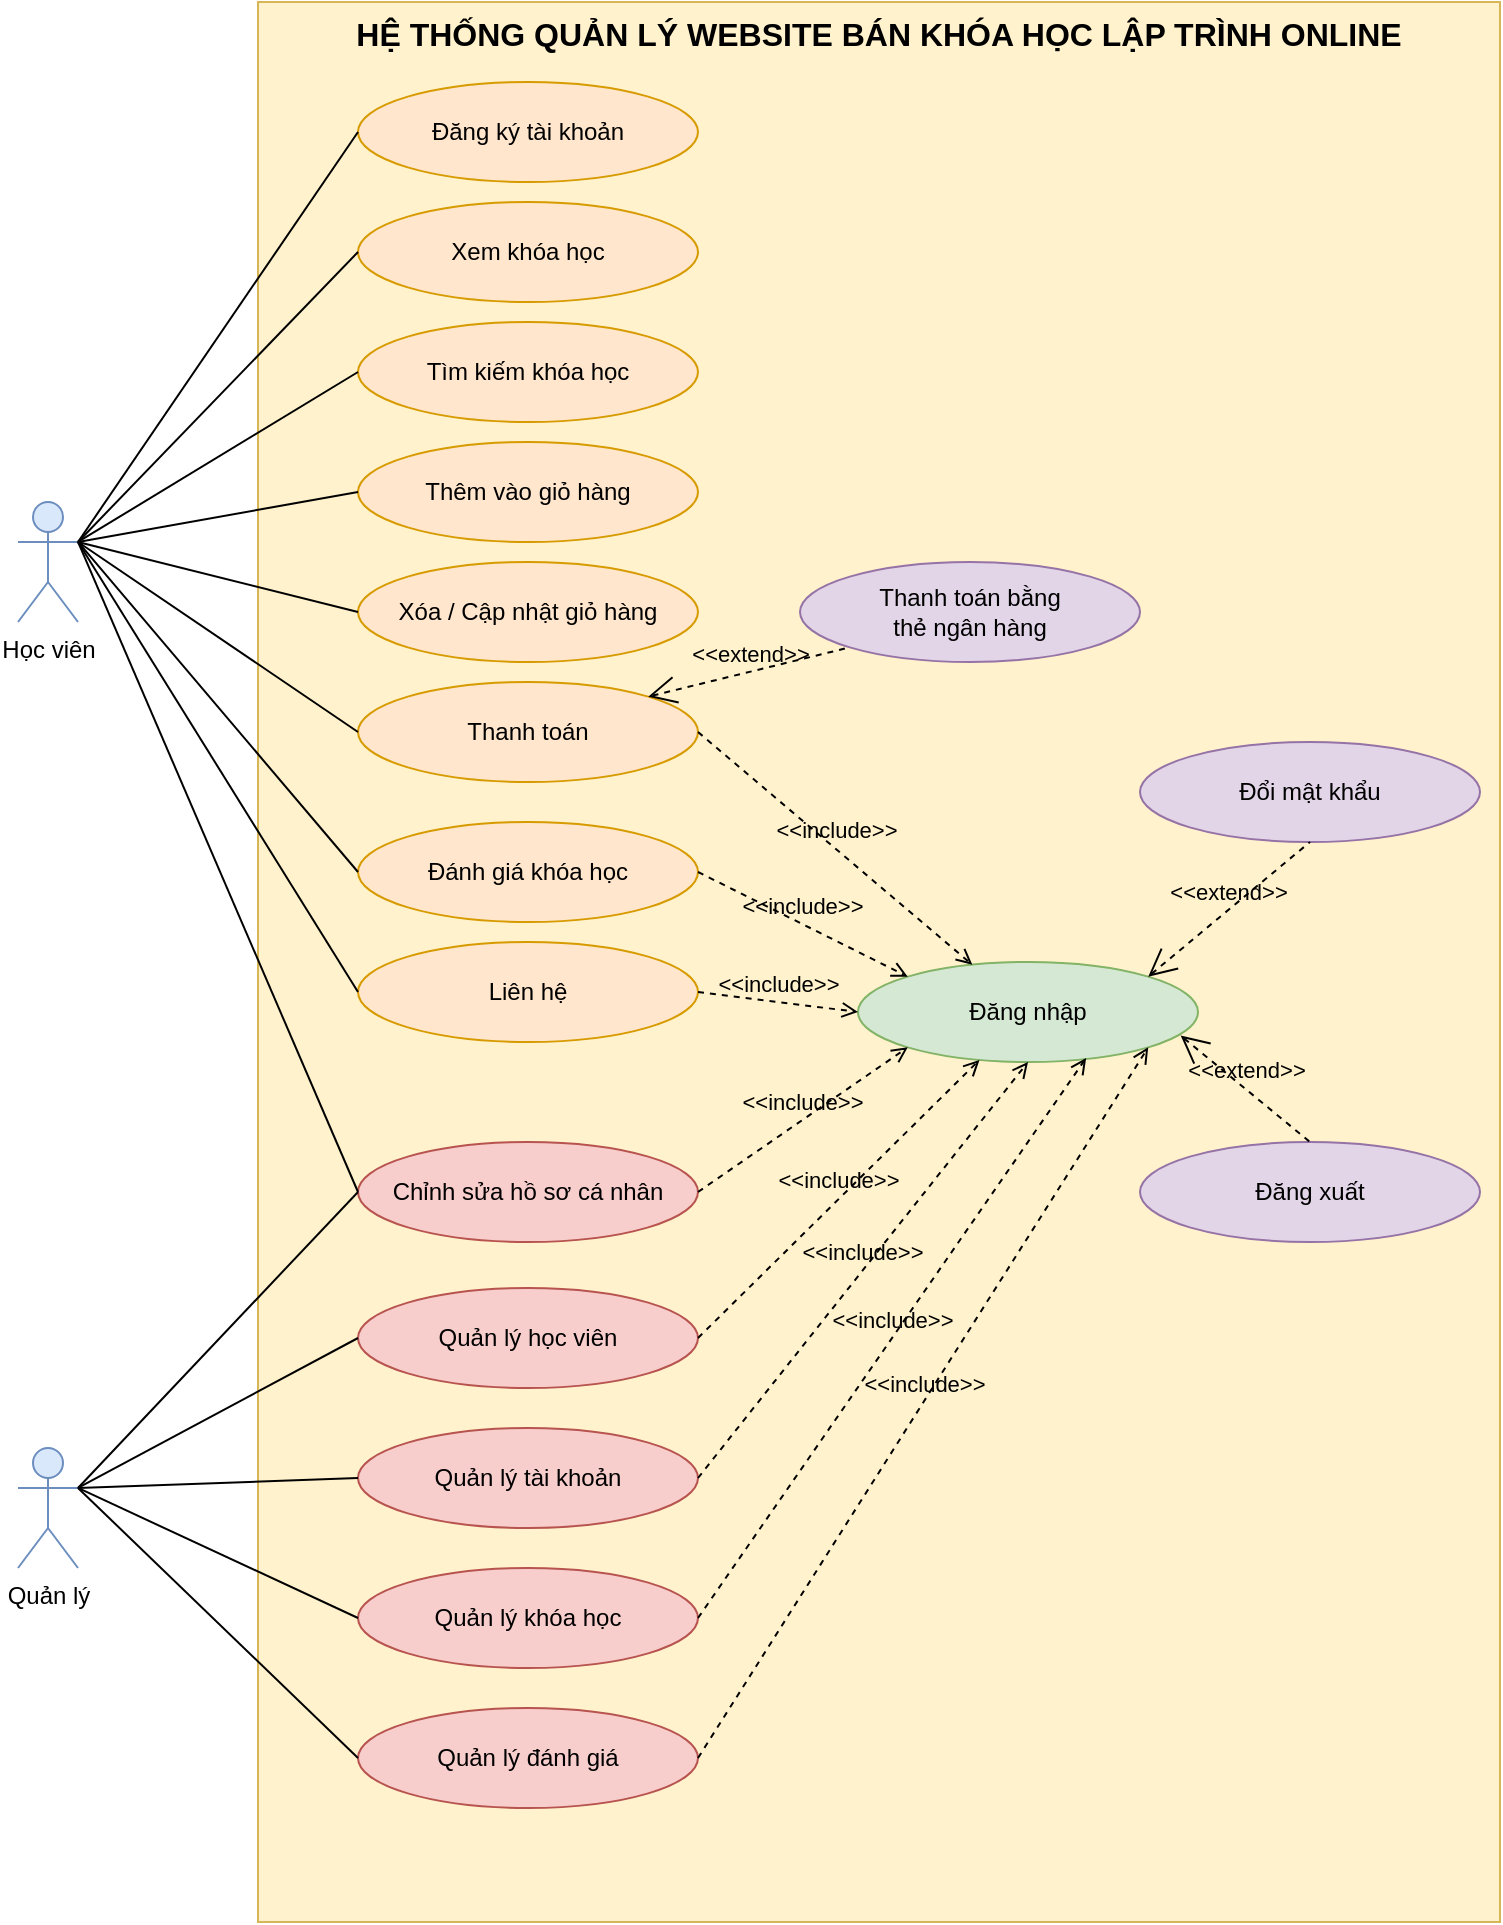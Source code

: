 <mxfile version="22.1.5" type="device">
  <diagram name="Page-1" id="4OXRA6D--3UBGRX-pUJT">
    <mxGraphModel dx="1173" dy="626" grid="1" gridSize="10" guides="1" tooltips="1" connect="1" arrows="1" fold="1" page="1" pageScale="1" pageWidth="850" pageHeight="1100" math="0" shadow="0">
      <root>
        <mxCell id="0" />
        <mxCell id="1" parent="0" />
        <mxCell id="fEgH8-3_-7dUsqVPmE_T-2" value="Quản lý" style="shape=umlActor;verticalLabelPosition=bottom;verticalAlign=top;html=1;fillColor=#dae8fc;strokeColor=#6c8ebf;" parent="1" vertex="1">
          <mxGeometry x="59" y="783" width="30" height="60" as="geometry" />
        </mxCell>
        <mxCell id="LqatEgSMIikT_ZOzgRX4-15" value="&lt;font style=&quot;font-size: 16px;&quot;&gt;HỆ THỐNG QUẢN LÝ WEBSITE BÁN KHÓA HỌC LẬP TRÌNH ONLINE&lt;/font&gt;" style="shape=rect;html=1;verticalAlign=top;fontStyle=1;whiteSpace=wrap;align=center;fillColor=#fff2cc;strokeColor=#d6b656;" parent="1" vertex="1">
          <mxGeometry x="179" y="60" width="621" height="960" as="geometry" />
        </mxCell>
        <mxCell id="LqatEgSMIikT_ZOzgRX4-16" value="Đăng ký tài khoản" style="ellipse;whiteSpace=wrap;html=1;fillColor=#ffe6cc;strokeColor=#d79b00;" parent="1" vertex="1">
          <mxGeometry x="229" y="100" width="170" height="50" as="geometry" />
        </mxCell>
        <mxCell id="LqatEgSMIikT_ZOzgRX4-17" value="Thêm vào giỏ hàng" style="ellipse;whiteSpace=wrap;html=1;fillColor=#ffe6cc;strokeColor=#d79b00;" parent="1" vertex="1">
          <mxGeometry x="229" y="280" width="170" height="50" as="geometry" />
        </mxCell>
        <mxCell id="LqatEgSMIikT_ZOzgRX4-18" value="Đánh giá khóa học" style="ellipse;whiteSpace=wrap;html=1;fillColor=#ffe6cc;strokeColor=#d79b00;" parent="1" vertex="1">
          <mxGeometry x="229" y="470" width="170" height="50" as="geometry" />
        </mxCell>
        <mxCell id="LqatEgSMIikT_ZOzgRX4-19" value="Liên hệ" style="ellipse;whiteSpace=wrap;html=1;fillColor=#ffe6cc;strokeColor=#d79b00;" parent="1" vertex="1">
          <mxGeometry x="229" y="530" width="170" height="50" as="geometry" />
        </mxCell>
        <mxCell id="LqatEgSMIikT_ZOzgRX4-20" value="Chỉnh sửa hồ sơ cá nhân" style="ellipse;whiteSpace=wrap;html=1;fillColor=#f8cecc;strokeColor=#b85450;" parent="1" vertex="1">
          <mxGeometry x="229" y="630" width="170" height="50" as="geometry" />
        </mxCell>
        <mxCell id="LqatEgSMIikT_ZOzgRX4-21" value="Quản lý học viên" style="ellipse;whiteSpace=wrap;html=1;fillColor=#f8cecc;strokeColor=#b85450;" parent="1" vertex="1">
          <mxGeometry x="229" y="703" width="170" height="50" as="geometry" />
        </mxCell>
        <mxCell id="LqatEgSMIikT_ZOzgRX4-22" value="Quản lý tài khoản" style="ellipse;whiteSpace=wrap;html=1;fillColor=#f8cecc;strokeColor=#b85450;" parent="1" vertex="1">
          <mxGeometry x="229" y="773" width="170" height="50" as="geometry" />
        </mxCell>
        <mxCell id="LqatEgSMIikT_ZOzgRX4-23" value="Quản lý khóa học" style="ellipse;whiteSpace=wrap;html=1;fillColor=#f8cecc;strokeColor=#b85450;" parent="1" vertex="1">
          <mxGeometry x="229" y="843" width="170" height="50" as="geometry" />
        </mxCell>
        <mxCell id="LqatEgSMIikT_ZOzgRX4-24" value="Quản lý đánh giá" style="ellipse;whiteSpace=wrap;html=1;fillColor=#f8cecc;strokeColor=#b85450;" parent="1" vertex="1">
          <mxGeometry x="229" y="913" width="170" height="50" as="geometry" />
        </mxCell>
        <mxCell id="LqatEgSMIikT_ZOzgRX4-25" value="Đăng nhập" style="ellipse;whiteSpace=wrap;html=1;fillColor=#d5e8d4;strokeColor=#82b366;" parent="1" vertex="1">
          <mxGeometry x="479" y="540" width="170" height="50" as="geometry" />
        </mxCell>
        <mxCell id="LqatEgSMIikT_ZOzgRX4-26" value="Học viên" style="shape=umlActor;verticalLabelPosition=bottom;verticalAlign=top;html=1;fillColor=#dae8fc;strokeColor=#6c8ebf;" parent="1" vertex="1">
          <mxGeometry x="59" y="310" width="30" height="60" as="geometry" />
        </mxCell>
        <mxCell id="LqatEgSMIikT_ZOzgRX4-28" value="" style="edgeStyle=none;html=1;endArrow=none;verticalAlign=bottom;rounded=0;entryX=0;entryY=0.5;entryDx=0;entryDy=0;exitX=1;exitY=0.333;exitDx=0;exitDy=0;exitPerimeter=0;" parent="1" source="LqatEgSMIikT_ZOzgRX4-26" target="LqatEgSMIikT_ZOzgRX4-16" edge="1">
          <mxGeometry width="160" relative="1" as="geometry">
            <mxPoint x="139" y="240" as="sourcePoint" />
            <mxPoint x="419" y="420" as="targetPoint" />
          </mxGeometry>
        </mxCell>
        <mxCell id="LqatEgSMIikT_ZOzgRX4-29" value="" style="edgeStyle=none;html=1;endArrow=none;verticalAlign=bottom;rounded=0;entryX=0;entryY=0.5;entryDx=0;entryDy=0;exitX=1;exitY=0.333;exitDx=0;exitDy=0;exitPerimeter=0;" parent="1" source="LqatEgSMIikT_ZOzgRX4-26" target="LqatEgSMIikT_ZOzgRX4-17" edge="1">
          <mxGeometry width="160" relative="1" as="geometry">
            <mxPoint x="99" y="190" as="sourcePoint" />
            <mxPoint x="239" y="145" as="targetPoint" />
          </mxGeometry>
        </mxCell>
        <mxCell id="LqatEgSMIikT_ZOzgRX4-30" value="" style="edgeStyle=none;html=1;endArrow=none;verticalAlign=bottom;rounded=0;entryX=0;entryY=0.5;entryDx=0;entryDy=0;exitX=1;exitY=0.333;exitDx=0;exitDy=0;exitPerimeter=0;" parent="1" source="LqatEgSMIikT_ZOzgRX4-26" target="LqatEgSMIikT_ZOzgRX4-18" edge="1">
          <mxGeometry width="160" relative="1" as="geometry">
            <mxPoint x="109" y="200" as="sourcePoint" />
            <mxPoint x="249" y="155" as="targetPoint" />
          </mxGeometry>
        </mxCell>
        <mxCell id="LqatEgSMIikT_ZOzgRX4-31" value="" style="edgeStyle=none;html=1;endArrow=none;verticalAlign=bottom;rounded=0;entryX=0;entryY=0.5;entryDx=0;entryDy=0;exitX=1;exitY=0.333;exitDx=0;exitDy=0;exitPerimeter=0;" parent="1" source="LqatEgSMIikT_ZOzgRX4-26" target="LqatEgSMIikT_ZOzgRX4-19" edge="1">
          <mxGeometry width="160" relative="1" as="geometry">
            <mxPoint x="119" y="210" as="sourcePoint" />
            <mxPoint x="259" y="165" as="targetPoint" />
          </mxGeometry>
        </mxCell>
        <mxCell id="LqatEgSMIikT_ZOzgRX4-32" value="" style="edgeStyle=none;html=1;endArrow=none;verticalAlign=bottom;rounded=0;entryX=0;entryY=0.5;entryDx=0;entryDy=0;exitX=1;exitY=0.333;exitDx=0;exitDy=0;exitPerimeter=0;" parent="1" source="LqatEgSMIikT_ZOzgRX4-26" target="LqatEgSMIikT_ZOzgRX4-20" edge="1">
          <mxGeometry width="160" relative="1" as="geometry">
            <mxPoint x="129" y="220" as="sourcePoint" />
            <mxPoint x="269" y="175" as="targetPoint" />
          </mxGeometry>
        </mxCell>
        <mxCell id="LqatEgSMIikT_ZOzgRX4-33" value="" style="edgeStyle=none;html=1;endArrow=none;verticalAlign=bottom;rounded=0;entryX=0;entryY=0.5;entryDx=0;entryDy=0;exitX=1;exitY=0.333;exitDx=0;exitDy=0;exitPerimeter=0;" parent="1" source="fEgH8-3_-7dUsqVPmE_T-2" target="LqatEgSMIikT_ZOzgRX4-20" edge="1">
          <mxGeometry width="160" relative="1" as="geometry">
            <mxPoint x="139" y="500" as="sourcePoint" />
            <mxPoint x="279" y="455" as="targetPoint" />
          </mxGeometry>
        </mxCell>
        <mxCell id="LqatEgSMIikT_ZOzgRX4-34" value="" style="edgeStyle=none;html=1;endArrow=none;verticalAlign=bottom;rounded=0;entryX=0;entryY=0.5;entryDx=0;entryDy=0;exitX=1;exitY=0.333;exitDx=0;exitDy=0;exitPerimeter=0;" parent="1" source="fEgH8-3_-7dUsqVPmE_T-2" target="LqatEgSMIikT_ZOzgRX4-21" edge="1">
          <mxGeometry width="160" relative="1" as="geometry">
            <mxPoint x="29" y="973" as="sourcePoint" />
            <mxPoint x="169" y="928" as="targetPoint" />
          </mxGeometry>
        </mxCell>
        <mxCell id="LqatEgSMIikT_ZOzgRX4-35" value="" style="edgeStyle=none;html=1;endArrow=none;verticalAlign=bottom;rounded=0;entryX=0;entryY=0.5;entryDx=0;entryDy=0;exitX=1;exitY=0.333;exitDx=0;exitDy=0;exitPerimeter=0;" parent="1" source="fEgH8-3_-7dUsqVPmE_T-2" target="LqatEgSMIikT_ZOzgRX4-22" edge="1">
          <mxGeometry width="160" relative="1" as="geometry">
            <mxPoint x="39" y="983" as="sourcePoint" />
            <mxPoint x="179" y="938" as="targetPoint" />
          </mxGeometry>
        </mxCell>
        <mxCell id="LqatEgSMIikT_ZOzgRX4-36" value="" style="edgeStyle=none;html=1;endArrow=none;verticalAlign=bottom;rounded=0;entryX=0;entryY=0.5;entryDx=0;entryDy=0;exitX=1;exitY=0.333;exitDx=0;exitDy=0;exitPerimeter=0;" parent="1" source="fEgH8-3_-7dUsqVPmE_T-2" target="LqatEgSMIikT_ZOzgRX4-23" edge="1">
          <mxGeometry width="160" relative="1" as="geometry">
            <mxPoint x="49" y="993" as="sourcePoint" />
            <mxPoint x="189" y="948" as="targetPoint" />
          </mxGeometry>
        </mxCell>
        <mxCell id="LqatEgSMIikT_ZOzgRX4-37" value="" style="edgeStyle=none;html=1;endArrow=none;verticalAlign=bottom;rounded=0;entryX=0;entryY=0.5;entryDx=0;entryDy=0;exitX=1;exitY=0.333;exitDx=0;exitDy=0;exitPerimeter=0;" parent="1" source="fEgH8-3_-7dUsqVPmE_T-2" target="LqatEgSMIikT_ZOzgRX4-24" edge="1">
          <mxGeometry width="160" relative="1" as="geometry">
            <mxPoint x="59" y="1003" as="sourcePoint" />
            <mxPoint x="199" y="958" as="targetPoint" />
          </mxGeometry>
        </mxCell>
        <mxCell id="LqatEgSMIikT_ZOzgRX4-38" value="&amp;lt;&amp;lt;include&amp;gt;&amp;gt;" style="edgeStyle=none;html=1;endArrow=open;verticalAlign=bottom;dashed=1;labelBackgroundColor=none;rounded=0;entryX=0;entryY=0;entryDx=0;entryDy=0;exitX=1;exitY=0.5;exitDx=0;exitDy=0;" parent="1" source="LqatEgSMIikT_ZOzgRX4-18" target="LqatEgSMIikT_ZOzgRX4-25" edge="1">
          <mxGeometry width="160" relative="1" as="geometry">
            <mxPoint x="419" y="610" as="sourcePoint" />
            <mxPoint x="579" y="610" as="targetPoint" />
          </mxGeometry>
        </mxCell>
        <mxCell id="LqatEgSMIikT_ZOzgRX4-39" value="&amp;lt;&amp;lt;include&amp;gt;&amp;gt;" style="edgeStyle=none;html=1;endArrow=open;verticalAlign=bottom;dashed=1;labelBackgroundColor=none;rounded=0;entryX=0;entryY=0.5;entryDx=0;entryDy=0;exitX=1;exitY=0.5;exitDx=0;exitDy=0;" parent="1" source="LqatEgSMIikT_ZOzgRX4-19" target="LqatEgSMIikT_ZOzgRX4-25" edge="1">
          <mxGeometry width="160" relative="1" as="geometry">
            <mxPoint x="409" y="505" as="sourcePoint" />
            <mxPoint x="489" y="465" as="targetPoint" />
          </mxGeometry>
        </mxCell>
        <mxCell id="LqatEgSMIikT_ZOzgRX4-40" value="Xem khóa học" style="ellipse;whiteSpace=wrap;html=1;fillColor=#ffe6cc;strokeColor=#d79b00;" parent="1" vertex="1">
          <mxGeometry x="229" y="160" width="170" height="50" as="geometry" />
        </mxCell>
        <mxCell id="LqatEgSMIikT_ZOzgRX4-41" value="Thanh toán" style="ellipse;whiteSpace=wrap;html=1;fillColor=#ffe6cc;strokeColor=#d79b00;" parent="1" vertex="1">
          <mxGeometry x="229" y="400" width="170" height="50" as="geometry" />
        </mxCell>
        <mxCell id="LqatEgSMIikT_ZOzgRX4-42" value="Tìm kiếm khóa học" style="ellipse;whiteSpace=wrap;html=1;fillColor=#ffe6cc;strokeColor=#d79b00;" parent="1" vertex="1">
          <mxGeometry x="229" y="220" width="170" height="50" as="geometry" />
        </mxCell>
        <mxCell id="LqatEgSMIikT_ZOzgRX4-43" value="Xóa / Cập nhật giỏ hàng" style="ellipse;whiteSpace=wrap;html=1;fillColor=#ffe6cc;strokeColor=#d79b00;" parent="1" vertex="1">
          <mxGeometry x="229" y="340" width="170" height="50" as="geometry" />
        </mxCell>
        <mxCell id="LqatEgSMIikT_ZOzgRX4-44" value="" style="edgeStyle=none;html=1;endArrow=none;verticalAlign=bottom;rounded=0;exitX=1;exitY=0.333;exitDx=0;exitDy=0;exitPerimeter=0;entryX=0;entryY=0.5;entryDx=0;entryDy=0;" parent="1" source="LqatEgSMIikT_ZOzgRX4-26" target="LqatEgSMIikT_ZOzgRX4-40" edge="1">
          <mxGeometry width="160" relative="1" as="geometry">
            <mxPoint x="269" y="360" as="sourcePoint" />
            <mxPoint x="429" y="360" as="targetPoint" />
          </mxGeometry>
        </mxCell>
        <mxCell id="LqatEgSMIikT_ZOzgRX4-45" value="" style="edgeStyle=none;html=1;endArrow=none;verticalAlign=bottom;rounded=0;exitX=1;exitY=0.333;exitDx=0;exitDy=0;exitPerimeter=0;entryX=0;entryY=0.5;entryDx=0;entryDy=0;" parent="1" source="LqatEgSMIikT_ZOzgRX4-26" target="LqatEgSMIikT_ZOzgRX4-42" edge="1">
          <mxGeometry width="160" relative="1" as="geometry">
            <mxPoint x="269" y="360" as="sourcePoint" />
            <mxPoint x="429" y="360" as="targetPoint" />
          </mxGeometry>
        </mxCell>
        <mxCell id="LqatEgSMIikT_ZOzgRX4-46" value="" style="edgeStyle=none;html=1;endArrow=none;verticalAlign=bottom;rounded=0;exitX=1;exitY=0.333;exitDx=0;exitDy=0;exitPerimeter=0;entryX=0;entryY=0.5;entryDx=0;entryDy=0;" parent="1" source="LqatEgSMIikT_ZOzgRX4-26" target="LqatEgSMIikT_ZOzgRX4-43" edge="1">
          <mxGeometry width="160" relative="1" as="geometry">
            <mxPoint x="269" y="360" as="sourcePoint" />
            <mxPoint x="429" y="360" as="targetPoint" />
          </mxGeometry>
        </mxCell>
        <mxCell id="LqatEgSMIikT_ZOzgRX4-47" value="" style="edgeStyle=none;html=1;endArrow=none;verticalAlign=bottom;rounded=0;exitX=1;exitY=0.333;exitDx=0;exitDy=0;exitPerimeter=0;entryX=0;entryY=0.5;entryDx=0;entryDy=0;" parent="1" source="LqatEgSMIikT_ZOzgRX4-26" target="LqatEgSMIikT_ZOzgRX4-41" edge="1">
          <mxGeometry width="160" relative="1" as="geometry">
            <mxPoint x="269" y="360" as="sourcePoint" />
            <mxPoint x="429" y="360" as="targetPoint" />
          </mxGeometry>
        </mxCell>
        <mxCell id="LqatEgSMIikT_ZOzgRX4-49" value="&amp;lt;&amp;lt;include&amp;gt;&amp;gt;" style="edgeStyle=none;html=1;endArrow=open;verticalAlign=bottom;dashed=1;labelBackgroundColor=none;rounded=0;exitX=1;exitY=0.5;exitDx=0;exitDy=0;" parent="1" source="LqatEgSMIikT_ZOzgRX4-41" target="LqatEgSMIikT_ZOzgRX4-25" edge="1">
          <mxGeometry width="160" relative="1" as="geometry">
            <mxPoint x="330" y="470" as="sourcePoint" />
            <mxPoint x="490" y="470" as="targetPoint" />
          </mxGeometry>
        </mxCell>
        <mxCell id="LqatEgSMIikT_ZOzgRX4-50" value="&amp;lt;&amp;lt;include&amp;gt;&amp;gt;" style="edgeStyle=none;html=1;endArrow=open;verticalAlign=bottom;dashed=1;labelBackgroundColor=none;rounded=0;entryX=0;entryY=1;entryDx=0;entryDy=0;exitX=1;exitY=0.5;exitDx=0;exitDy=0;" parent="1" source="LqatEgSMIikT_ZOzgRX4-20" target="LqatEgSMIikT_ZOzgRX4-25" edge="1">
          <mxGeometry width="160" relative="1" as="geometry">
            <mxPoint x="330" y="530" as="sourcePoint" />
            <mxPoint x="490" y="530" as="targetPoint" />
          </mxGeometry>
        </mxCell>
        <mxCell id="LqatEgSMIikT_ZOzgRX4-53" value="&amp;lt;&amp;lt;include&amp;gt;&amp;gt;" style="edgeStyle=none;html=1;endArrow=open;verticalAlign=bottom;dashed=1;labelBackgroundColor=none;rounded=0;exitX=1;exitY=0.5;exitDx=0;exitDy=0;" parent="1" source="LqatEgSMIikT_ZOzgRX4-21" target="LqatEgSMIikT_ZOzgRX4-25" edge="1">
          <mxGeometry width="160" relative="1" as="geometry">
            <mxPoint x="300" y="740" as="sourcePoint" />
            <mxPoint x="460" y="740" as="targetPoint" />
          </mxGeometry>
        </mxCell>
        <mxCell id="LqatEgSMIikT_ZOzgRX4-54" value="&amp;lt;&amp;lt;include&amp;gt;&amp;gt;" style="edgeStyle=none;html=1;endArrow=open;verticalAlign=bottom;dashed=1;labelBackgroundColor=none;rounded=0;entryX=0.5;entryY=1;entryDx=0;entryDy=0;exitX=1;exitY=0.5;exitDx=0;exitDy=0;" parent="1" source="LqatEgSMIikT_ZOzgRX4-22" target="LqatEgSMIikT_ZOzgRX4-25" edge="1">
          <mxGeometry width="160" relative="1" as="geometry">
            <mxPoint x="300" y="740" as="sourcePoint" />
            <mxPoint x="460" y="740" as="targetPoint" />
          </mxGeometry>
        </mxCell>
        <mxCell id="Gzs30x1k5QGYR6AnLx_8-2" value="&amp;lt;&amp;lt;include&amp;gt;&amp;gt;" style="edgeStyle=none;html=1;endArrow=open;verticalAlign=bottom;dashed=1;labelBackgroundColor=none;rounded=0;entryX=0.671;entryY=0.96;entryDx=0;entryDy=0;entryPerimeter=0;exitX=1;exitY=0.5;exitDx=0;exitDy=0;" edge="1" parent="1" source="LqatEgSMIikT_ZOzgRX4-23" target="LqatEgSMIikT_ZOzgRX4-25">
          <mxGeometry width="160" relative="1" as="geometry">
            <mxPoint x="480" y="640" as="sourcePoint" />
            <mxPoint x="640" y="640" as="targetPoint" />
          </mxGeometry>
        </mxCell>
        <mxCell id="Gzs30x1k5QGYR6AnLx_8-3" value="&amp;lt;&amp;lt;include&amp;gt;&amp;gt;" style="edgeStyle=none;html=1;endArrow=open;verticalAlign=bottom;dashed=1;labelBackgroundColor=none;rounded=0;exitX=1;exitY=0.5;exitDx=0;exitDy=0;entryX=1;entryY=1;entryDx=0;entryDy=0;" edge="1" parent="1" source="LqatEgSMIikT_ZOzgRX4-24" target="LqatEgSMIikT_ZOzgRX4-25">
          <mxGeometry width="160" relative="1" as="geometry">
            <mxPoint x="480" y="740" as="sourcePoint" />
            <mxPoint x="640" y="740" as="targetPoint" />
          </mxGeometry>
        </mxCell>
        <mxCell id="Gzs30x1k5QGYR6AnLx_8-4" value="Đổi mật khẩu" style="ellipse;whiteSpace=wrap;html=1;fillColor=#e1d5e7;strokeColor=#9673a6;" vertex="1" parent="1">
          <mxGeometry x="620" y="430" width="170" height="50" as="geometry" />
        </mxCell>
        <mxCell id="Gzs30x1k5QGYR6AnLx_8-5" value="Đăng xuất" style="ellipse;whiteSpace=wrap;html=1;fillColor=#e1d5e7;strokeColor=#9673a6;" vertex="1" parent="1">
          <mxGeometry x="620" y="630" width="170" height="50" as="geometry" />
        </mxCell>
        <mxCell id="Gzs30x1k5QGYR6AnLx_8-6" value="&amp;lt;&amp;lt;extend&amp;gt;&amp;gt;" style="edgeStyle=none;html=1;startArrow=open;endArrow=none;startSize=12;verticalAlign=bottom;dashed=1;labelBackgroundColor=none;rounded=0;entryX=0.5;entryY=1;entryDx=0;entryDy=0;exitX=1;exitY=0;exitDx=0;exitDy=0;" edge="1" parent="1" source="LqatEgSMIikT_ZOzgRX4-25" target="Gzs30x1k5QGYR6AnLx_8-4">
          <mxGeometry width="160" relative="1" as="geometry">
            <mxPoint x="620" y="520" as="sourcePoint" />
            <mxPoint x="780" y="520" as="targetPoint" />
          </mxGeometry>
        </mxCell>
        <mxCell id="Gzs30x1k5QGYR6AnLx_8-7" value="&amp;lt;&amp;lt;extend&amp;gt;&amp;gt;" style="edgeStyle=none;html=1;startArrow=open;endArrow=none;startSize=12;verticalAlign=bottom;dashed=1;labelBackgroundColor=none;rounded=0;entryX=0.5;entryY=0;entryDx=0;entryDy=0;exitX=0.949;exitY=0.736;exitDx=0;exitDy=0;exitPerimeter=0;" edge="1" parent="1" source="LqatEgSMIikT_ZOzgRX4-25" target="Gzs30x1k5QGYR6AnLx_8-5">
          <mxGeometry width="160" relative="1" as="geometry">
            <mxPoint x="620" y="520" as="sourcePoint" />
            <mxPoint x="780" y="520" as="targetPoint" />
          </mxGeometry>
        </mxCell>
        <mxCell id="Gzs30x1k5QGYR6AnLx_8-8" value="Thanh toán bằng&lt;br&gt;thẻ ngân hàng" style="ellipse;whiteSpace=wrap;html=1;fillColor=#e1d5e7;strokeColor=#9673a6;" vertex="1" parent="1">
          <mxGeometry x="450" y="340" width="170" height="50" as="geometry" />
        </mxCell>
        <mxCell id="Gzs30x1k5QGYR6AnLx_8-9" value="&amp;lt;&amp;lt;extend&amp;gt;&amp;gt;" style="edgeStyle=none;html=1;startArrow=open;endArrow=none;startSize=12;verticalAlign=bottom;dashed=1;labelBackgroundColor=none;rounded=0;entryX=0;entryY=1;entryDx=0;entryDy=0;exitX=1;exitY=0;exitDx=0;exitDy=0;" edge="1" parent="1" source="LqatEgSMIikT_ZOzgRX4-41" target="Gzs30x1k5QGYR6AnLx_8-8">
          <mxGeometry width="160" relative="1" as="geometry">
            <mxPoint x="320" y="510" as="sourcePoint" />
            <mxPoint x="480" y="510" as="targetPoint" />
          </mxGeometry>
        </mxCell>
      </root>
    </mxGraphModel>
  </diagram>
</mxfile>
